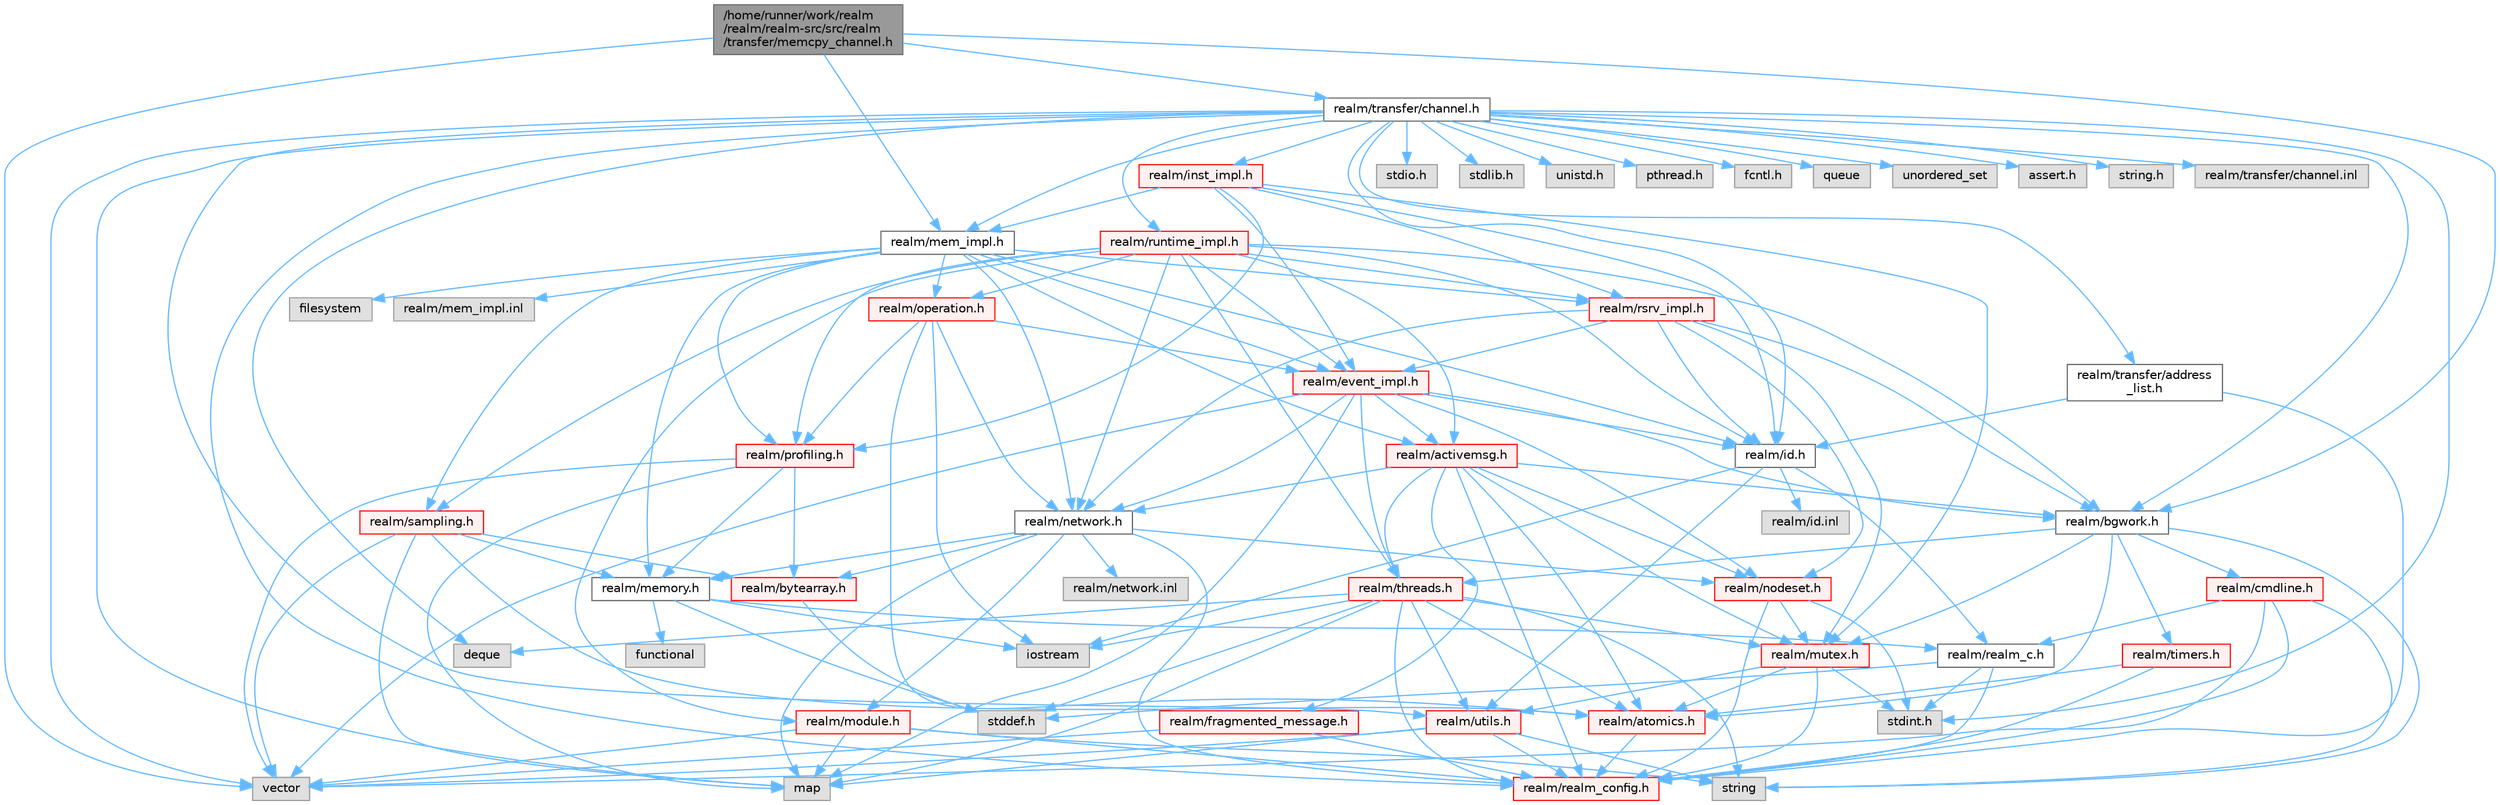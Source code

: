digraph "/home/runner/work/realm/realm/realm-src/src/realm/transfer/memcpy_channel.h"
{
 // LATEX_PDF_SIZE
  bgcolor="transparent";
  edge [fontname=Helvetica,fontsize=10,labelfontname=Helvetica,labelfontsize=10];
  node [fontname=Helvetica,fontsize=10,shape=box,height=0.2,width=0.4];
  Node1 [id="Node000001",label="/home/runner/work/realm\l/realm/realm-src/src/realm\l/transfer/memcpy_channel.h",height=0.2,width=0.4,color="gray40", fillcolor="grey60", style="filled", fontcolor="black",tooltip=" "];
  Node1 -> Node2 [id="edge1_Node000001_Node000002",color="steelblue1",style="solid",tooltip=" "];
  Node2 [id="Node000002",label="vector",height=0.2,width=0.4,color="grey60", fillcolor="#E0E0E0", style="filled",tooltip=" "];
  Node1 -> Node3 [id="edge2_Node000001_Node000003",color="steelblue1",style="solid",tooltip=" "];
  Node3 [id="Node000003",label="realm/mem_impl.h",height=0.2,width=0.4,color="grey40", fillcolor="white", style="filled",URL="$mem__impl_8h.html",tooltip=" "];
  Node3 -> Node4 [id="edge3_Node000003_Node000004",color="steelblue1",style="solid",tooltip=" "];
  Node4 [id="Node000004",label="realm/memory.h",height=0.2,width=0.4,color="grey40", fillcolor="white", style="filled",URL="$memory_8h.html",tooltip=" "];
  Node4 -> Node5 [id="edge4_Node000004_Node000005",color="steelblue1",style="solid",tooltip=" "];
  Node5 [id="Node000005",label="realm/realm_c.h",height=0.2,width=0.4,color="grey40", fillcolor="white", style="filled",URL="$realm__c_8h.html",tooltip=" "];
  Node5 -> Node6 [id="edge5_Node000005_Node000006",color="steelblue1",style="solid",tooltip=" "];
  Node6 [id="Node000006",label="realm/realm_config.h",height=0.2,width=0.4,color="red", fillcolor="#FFF0F0", style="filled",URL="$realm__config_8h.html",tooltip=" "];
  Node5 -> Node9 [id="edge6_Node000005_Node000009",color="steelblue1",style="solid",tooltip=" "];
  Node9 [id="Node000009",label="stddef.h",height=0.2,width=0.4,color="grey60", fillcolor="#E0E0E0", style="filled",tooltip=" "];
  Node5 -> Node10 [id="edge7_Node000005_Node000010",color="steelblue1",style="solid",tooltip=" "];
  Node10 [id="Node000010",label="stdint.h",height=0.2,width=0.4,color="grey60", fillcolor="#E0E0E0", style="filled",tooltip=" "];
  Node4 -> Node9 [id="edge8_Node000004_Node000009",color="steelblue1",style="solid",tooltip=" "];
  Node4 -> Node11 [id="edge9_Node000004_Node000011",color="steelblue1",style="solid",tooltip=" "];
  Node11 [id="Node000011",label="iostream",height=0.2,width=0.4,color="grey60", fillcolor="#E0E0E0", style="filled",tooltip=" "];
  Node4 -> Node12 [id="edge10_Node000004_Node000012",color="steelblue1",style="solid",tooltip=" "];
  Node12 [id="Node000012",label="functional",height=0.2,width=0.4,color="grey60", fillcolor="#E0E0E0", style="filled",tooltip=" "];
  Node3 -> Node13 [id="edge11_Node000003_Node000013",color="steelblue1",style="solid",tooltip=" "];
  Node13 [id="Node000013",label="realm/id.h",height=0.2,width=0.4,color="grey40", fillcolor="white", style="filled",URL="$id_8h.html",tooltip=" "];
  Node13 -> Node5 [id="edge12_Node000013_Node000005",color="steelblue1",style="solid",tooltip=" "];
  Node13 -> Node14 [id="edge13_Node000013_Node000014",color="steelblue1",style="solid",tooltip=" "];
  Node14 [id="Node000014",label="realm/utils.h",height=0.2,width=0.4,color="red", fillcolor="#FFF0F0", style="filled",URL="$utils_8h.html",tooltip=" "];
  Node14 -> Node6 [id="edge14_Node000014_Node000006",color="steelblue1",style="solid",tooltip=" "];
  Node14 -> Node15 [id="edge15_Node000014_Node000015",color="steelblue1",style="solid",tooltip=" "];
  Node15 [id="Node000015",label="string",height=0.2,width=0.4,color="grey60", fillcolor="#E0E0E0", style="filled",tooltip=" "];
  Node14 -> Node2 [id="edge16_Node000014_Node000002",color="steelblue1",style="solid",tooltip=" "];
  Node14 -> Node17 [id="edge17_Node000014_Node000017",color="steelblue1",style="solid",tooltip=" "];
  Node17 [id="Node000017",label="map",height=0.2,width=0.4,color="grey60", fillcolor="#E0E0E0", style="filled",tooltip=" "];
  Node13 -> Node11 [id="edge18_Node000013_Node000011",color="steelblue1",style="solid",tooltip=" "];
  Node13 -> Node22 [id="edge19_Node000013_Node000022",color="steelblue1",style="solid",tooltip=" "];
  Node22 [id="Node000022",label="realm/id.inl",height=0.2,width=0.4,color="grey60", fillcolor="#E0E0E0", style="filled",tooltip=" "];
  Node3 -> Node23 [id="edge20_Node000003_Node000023",color="steelblue1",style="solid",tooltip=" "];
  Node23 [id="Node000023",label="realm/network.h",height=0.2,width=0.4,color="grey40", fillcolor="white", style="filled",URL="$network_8h.html",tooltip=" "];
  Node23 -> Node6 [id="edge21_Node000023_Node000006",color="steelblue1",style="solid",tooltip=" "];
  Node23 -> Node24 [id="edge22_Node000023_Node000024",color="steelblue1",style="solid",tooltip=" "];
  Node24 [id="Node000024",label="realm/module.h",height=0.2,width=0.4,color="red", fillcolor="#FFF0F0", style="filled",URL="$module_8h.html",tooltip=" "];
  Node24 -> Node6 [id="edge23_Node000024_Node000006",color="steelblue1",style="solid",tooltip=" "];
  Node24 -> Node2 [id="edge24_Node000024_Node000002",color="steelblue1",style="solid",tooltip=" "];
  Node24 -> Node15 [id="edge25_Node000024_Node000015",color="steelblue1",style="solid",tooltip=" "];
  Node24 -> Node17 [id="edge26_Node000024_Node000017",color="steelblue1",style="solid",tooltip=" "];
  Node23 -> Node28 [id="edge27_Node000023_Node000028",color="steelblue1",style="solid",tooltip=" "];
  Node28 [id="Node000028",label="realm/nodeset.h",height=0.2,width=0.4,color="red", fillcolor="#FFF0F0", style="filled",URL="$nodeset_8h.html",tooltip=" "];
  Node28 -> Node6 [id="edge28_Node000028_Node000006",color="steelblue1",style="solid",tooltip=" "];
  Node28 -> Node29 [id="edge29_Node000028_Node000029",color="steelblue1",style="solid",tooltip=" "];
  Node29 [id="Node000029",label="realm/mutex.h",height=0.2,width=0.4,color="red", fillcolor="#FFF0F0", style="filled",URL="$mutex_8h.html",tooltip=" "];
  Node29 -> Node6 [id="edge30_Node000029_Node000006",color="steelblue1",style="solid",tooltip=" "];
  Node29 -> Node14 [id="edge31_Node000029_Node000014",color="steelblue1",style="solid",tooltip=" "];
  Node29 -> Node30 [id="edge32_Node000029_Node000030",color="steelblue1",style="solid",tooltip=" "];
  Node30 [id="Node000030",label="realm/atomics.h",height=0.2,width=0.4,color="red", fillcolor="#FFF0F0", style="filled",URL="$atomics_8h.html",tooltip=" "];
  Node30 -> Node6 [id="edge33_Node000030_Node000006",color="steelblue1",style="solid",tooltip=" "];
  Node29 -> Node10 [id="edge34_Node000029_Node000010",color="steelblue1",style="solid",tooltip=" "];
  Node28 -> Node10 [id="edge35_Node000028_Node000010",color="steelblue1",style="solid",tooltip=" "];
  Node23 -> Node4 [id="edge36_Node000023_Node000004",color="steelblue1",style="solid",tooltip=" "];
  Node23 -> Node36 [id="edge37_Node000023_Node000036",color="steelblue1",style="solid",tooltip=" "];
  Node36 [id="Node000036",label="realm/bytearray.h",height=0.2,width=0.4,color="red", fillcolor="#FFF0F0", style="filled",URL="$bytearray_8h.html",tooltip=" "];
  Node36 -> Node9 [id="edge38_Node000036_Node000009",color="steelblue1",style="solid",tooltip=" "];
  Node23 -> Node17 [id="edge39_Node000023_Node000017",color="steelblue1",style="solid",tooltip=" "];
  Node23 -> Node38 [id="edge40_Node000023_Node000038",color="steelblue1",style="solid",tooltip=" "];
  Node38 [id="Node000038",label="realm/network.inl",height=0.2,width=0.4,color="grey60", fillcolor="#E0E0E0", style="filled",tooltip=" "];
  Node3 -> Node39 [id="edge41_Node000003_Node000039",color="steelblue1",style="solid",tooltip=" "];
  Node39 [id="Node000039",label="realm/activemsg.h",height=0.2,width=0.4,color="red", fillcolor="#FFF0F0", style="filled",URL="$activemsg_8h.html",tooltip=" "];
  Node39 -> Node6 [id="edge42_Node000039_Node000006",color="steelblue1",style="solid",tooltip=" "];
  Node39 -> Node40 [id="edge43_Node000039_Node000040",color="steelblue1",style="solid",tooltip=" "];
  Node40 [id="Node000040",label="realm/fragmented_message.h",height=0.2,width=0.4,color="red", fillcolor="#FFF0F0", style="filled",URL="$fragmented__message_8h.html",tooltip="Helper utility for reconstructing large ActiveMessages that were split into multiple network packets."];
  Node40 -> Node6 [id="edge44_Node000040_Node000006",color="steelblue1",style="solid",tooltip=" "];
  Node40 -> Node2 [id="edge45_Node000040_Node000002",color="steelblue1",style="solid",tooltip=" "];
  Node39 -> Node29 [id="edge46_Node000039_Node000029",color="steelblue1",style="solid",tooltip=" "];
  Node39 -> Node28 [id="edge47_Node000039_Node000028",color="steelblue1",style="solid",tooltip=" "];
  Node39 -> Node23 [id="edge48_Node000039_Node000023",color="steelblue1",style="solid",tooltip=" "];
  Node39 -> Node30 [id="edge49_Node000039_Node000030",color="steelblue1",style="solid",tooltip=" "];
  Node39 -> Node47 [id="edge50_Node000039_Node000047",color="steelblue1",style="solid",tooltip=" "];
  Node47 [id="Node000047",label="realm/threads.h",height=0.2,width=0.4,color="red", fillcolor="#FFF0F0", style="filled",URL="$threads_8h.html",tooltip=" "];
  Node47 -> Node6 [id="edge51_Node000047_Node000006",color="steelblue1",style="solid",tooltip=" "];
  Node47 -> Node29 [id="edge52_Node000047_Node000029",color="steelblue1",style="solid",tooltip=" "];
  Node47 -> Node30 [id="edge53_Node000047_Node000030",color="steelblue1",style="solid",tooltip=" "];
  Node47 -> Node14 [id="edge54_Node000047_Node000014",color="steelblue1",style="solid",tooltip=" "];
  Node47 -> Node9 [id="edge55_Node000047_Node000009",color="steelblue1",style="solid",tooltip=" "];
  Node47 -> Node15 [id="edge56_Node000047_Node000015",color="steelblue1",style="solid",tooltip=" "];
  Node47 -> Node17 [id="edge57_Node000047_Node000017",color="steelblue1",style="solid",tooltip=" "];
  Node47 -> Node50 [id="edge58_Node000047_Node000050",color="steelblue1",style="solid",tooltip=" "];
  Node50 [id="Node000050",label="deque",height=0.2,width=0.4,color="grey60", fillcolor="#E0E0E0", style="filled",tooltip=" "];
  Node47 -> Node11 [id="edge59_Node000047_Node000011",color="steelblue1",style="solid",tooltip=" "];
  Node39 -> Node52 [id="edge60_Node000039_Node000052",color="steelblue1",style="solid",tooltip=" "];
  Node52 [id="Node000052",label="realm/bgwork.h",height=0.2,width=0.4,color="grey40", fillcolor="white", style="filled",URL="$bgwork_8h.html",tooltip=" "];
  Node52 -> Node30 [id="edge61_Node000052_Node000030",color="steelblue1",style="solid",tooltip=" "];
  Node52 -> Node47 [id="edge62_Node000052_Node000047",color="steelblue1",style="solid",tooltip=" "];
  Node52 -> Node29 [id="edge63_Node000052_Node000029",color="steelblue1",style="solid",tooltip=" "];
  Node52 -> Node53 [id="edge64_Node000052_Node000053",color="steelblue1",style="solid",tooltip=" "];
  Node53 [id="Node000053",label="realm/cmdline.h",height=0.2,width=0.4,color="red", fillcolor="#FFF0F0", style="filled",URL="$cmdline_8h.html",tooltip=" "];
  Node53 -> Node6 [id="edge65_Node000053_Node000006",color="steelblue1",style="solid",tooltip=" "];
  Node53 -> Node5 [id="edge66_Node000053_Node000005",color="steelblue1",style="solid",tooltip=" "];
  Node53 -> Node2 [id="edge67_Node000053_Node000002",color="steelblue1",style="solid",tooltip=" "];
  Node53 -> Node15 [id="edge68_Node000053_Node000015",color="steelblue1",style="solid",tooltip=" "];
  Node52 -> Node55 [id="edge69_Node000052_Node000055",color="steelblue1",style="solid",tooltip=" "];
  Node55 [id="Node000055",label="realm/timers.h",height=0.2,width=0.4,color="red", fillcolor="#FFF0F0", style="filled",URL="$timers_8h.html",tooltip=" "];
  Node55 -> Node6 [id="edge70_Node000055_Node000006",color="steelblue1",style="solid",tooltip=" "];
  Node55 -> Node30 [id="edge71_Node000055_Node000030",color="steelblue1",style="solid",tooltip=" "];
  Node52 -> Node15 [id="edge72_Node000052_Node000015",color="steelblue1",style="solid",tooltip=" "];
  Node3 -> Node61 [id="edge73_Node000003_Node000061",color="steelblue1",style="solid",tooltip=" "];
  Node61 [id="Node000061",label="realm/operation.h",height=0.2,width=0.4,color="red", fillcolor="#FFF0F0", style="filled",URL="$operation_8h.html",tooltip=" "];
  Node61 -> Node62 [id="edge74_Node000061_Node000062",color="steelblue1",style="solid",tooltip=" "];
  Node62 [id="Node000062",label="realm/profiling.h",height=0.2,width=0.4,color="red", fillcolor="#FFF0F0", style="filled",URL="$profiling_8h.html",tooltip=" "];
  Node62 -> Node2 [id="edge75_Node000062_Node000002",color="steelblue1",style="solid",tooltip=" "];
  Node62 -> Node17 [id="edge76_Node000062_Node000017",color="steelblue1",style="solid",tooltip=" "];
  Node62 -> Node36 [id="edge77_Node000062_Node000036",color="steelblue1",style="solid",tooltip=" "];
  Node62 -> Node4 [id="edge78_Node000062_Node000004",color="steelblue1",style="solid",tooltip=" "];
  Node61 -> Node77 [id="edge79_Node000061_Node000077",color="steelblue1",style="solid",tooltip=" "];
  Node77 [id="Node000077",label="realm/event_impl.h",height=0.2,width=0.4,color="red", fillcolor="#FFF0F0", style="filled",URL="$event__impl_8h.html",tooltip=" "];
  Node77 -> Node13 [id="edge80_Node000077_Node000013",color="steelblue1",style="solid",tooltip=" "];
  Node77 -> Node28 [id="edge81_Node000077_Node000028",color="steelblue1",style="solid",tooltip=" "];
  Node77 -> Node23 [id="edge82_Node000077_Node000023",color="steelblue1",style="solid",tooltip=" "];
  Node77 -> Node39 [id="edge83_Node000077_Node000039",color="steelblue1",style="solid",tooltip=" "];
  Node77 -> Node47 [id="edge84_Node000077_Node000047",color="steelblue1",style="solid",tooltip=" "];
  Node77 -> Node52 [id="edge85_Node000077_Node000052",color="steelblue1",style="solid",tooltip=" "];
  Node77 -> Node2 [id="edge86_Node000077_Node000002",color="steelblue1",style="solid",tooltip=" "];
  Node77 -> Node17 [id="edge87_Node000077_Node000017",color="steelblue1",style="solid",tooltip=" "];
  Node61 -> Node30 [id="edge88_Node000061_Node000030",color="steelblue1",style="solid",tooltip=" "];
  Node61 -> Node23 [id="edge89_Node000061_Node000023",color="steelblue1",style="solid",tooltip=" "];
  Node61 -> Node11 [id="edge90_Node000061_Node000011",color="steelblue1",style="solid",tooltip=" "];
  Node3 -> Node62 [id="edge91_Node000003_Node000062",color="steelblue1",style="solid",tooltip=" "];
  Node3 -> Node89 [id="edge92_Node000003_Node000089",color="steelblue1",style="solid",tooltip=" "];
  Node89 [id="Node000089",label="realm/sampling.h",height=0.2,width=0.4,color="red", fillcolor="#FFF0F0", style="filled",URL="$sampling_8h.html",tooltip=" "];
  Node89 -> Node2 [id="edge93_Node000089_Node000002",color="steelblue1",style="solid",tooltip=" "];
  Node89 -> Node17 [id="edge94_Node000089_Node000017",color="steelblue1",style="solid",tooltip=" "];
  Node89 -> Node36 [id="edge95_Node000089_Node000036",color="steelblue1",style="solid",tooltip=" "];
  Node89 -> Node4 [id="edge96_Node000089_Node000004",color="steelblue1",style="solid",tooltip=" "];
  Node89 -> Node30 [id="edge97_Node000089_Node000030",color="steelblue1",style="solid",tooltip=" "];
  Node3 -> Node77 [id="edge98_Node000003_Node000077",color="steelblue1",style="solid",tooltip=" "];
  Node3 -> Node91 [id="edge99_Node000003_Node000091",color="steelblue1",style="solid",tooltip=" "];
  Node91 [id="Node000091",label="realm/rsrv_impl.h",height=0.2,width=0.4,color="red", fillcolor="#FFF0F0", style="filled",URL="$rsrv__impl_8h.html",tooltip=" "];
  Node91 -> Node13 [id="edge100_Node000091_Node000013",color="steelblue1",style="solid",tooltip=" "];
  Node91 -> Node23 [id="edge101_Node000091_Node000023",color="steelblue1",style="solid",tooltip=" "];
  Node91 -> Node28 [id="edge102_Node000091_Node000028",color="steelblue1",style="solid",tooltip=" "];
  Node91 -> Node29 [id="edge103_Node000091_Node000029",color="steelblue1",style="solid",tooltip=" "];
  Node91 -> Node52 [id="edge104_Node000091_Node000052",color="steelblue1",style="solid",tooltip=" "];
  Node91 -> Node77 [id="edge105_Node000091_Node000077",color="steelblue1",style="solid",tooltip=" "];
  Node3 -> Node94 [id="edge106_Node000003_Node000094",color="steelblue1",style="solid",tooltip=" "];
  Node94 [id="Node000094",label="filesystem",height=0.2,width=0.4,color="grey60", fillcolor="#E0E0E0", style="filled",tooltip=" "];
  Node3 -> Node95 [id="edge107_Node000003_Node000095",color="steelblue1",style="solid",tooltip=" "];
  Node95 [id="Node000095",label="realm/mem_impl.inl",height=0.2,width=0.4,color="grey60", fillcolor="#E0E0E0", style="filled",tooltip=" "];
  Node1 -> Node52 [id="edge108_Node000001_Node000052",color="steelblue1",style="solid",tooltip=" "];
  Node1 -> Node96 [id="edge109_Node000001_Node000096",color="steelblue1",style="solid",tooltip=" "];
  Node96 [id="Node000096",label="realm/transfer/channel.h",height=0.2,width=0.4,color="grey40", fillcolor="white", style="filled",URL="$channel_8h.html",tooltip=" "];
  Node96 -> Node6 [id="edge110_Node000096_Node000006",color="steelblue1",style="solid",tooltip=" "];
  Node96 -> Node97 [id="edge111_Node000096_Node000097",color="steelblue1",style="solid",tooltip=" "];
  Node97 [id="Node000097",label="stdio.h",height=0.2,width=0.4,color="grey60", fillcolor="#E0E0E0", style="filled",tooltip=" "];
  Node96 -> Node98 [id="edge112_Node000096_Node000098",color="steelblue1",style="solid",tooltip=" "];
  Node98 [id="Node000098",label="stdlib.h",height=0.2,width=0.4,color="grey60", fillcolor="#E0E0E0", style="filled",tooltip=" "];
  Node96 -> Node10 [id="edge113_Node000096_Node000010",color="steelblue1",style="solid",tooltip=" "];
  Node96 -> Node99 [id="edge114_Node000096_Node000099",color="steelblue1",style="solid",tooltip=" "];
  Node99 [id="Node000099",label="unistd.h",height=0.2,width=0.4,color="grey60", fillcolor="#E0E0E0", style="filled",tooltip=" "];
  Node96 -> Node100 [id="edge115_Node000096_Node000100",color="steelblue1",style="solid",tooltip=" "];
  Node100 [id="Node000100",label="pthread.h",height=0.2,width=0.4,color="grey60", fillcolor="#E0E0E0", style="filled",tooltip=" "];
  Node96 -> Node101 [id="edge116_Node000096_Node000101",color="steelblue1",style="solid",tooltip=" "];
  Node101 [id="Node000101",label="fcntl.h",height=0.2,width=0.4,color="grey60", fillcolor="#E0E0E0", style="filled",tooltip=" "];
  Node96 -> Node17 [id="edge117_Node000096_Node000017",color="steelblue1",style="solid",tooltip=" "];
  Node96 -> Node2 [id="edge118_Node000096_Node000002",color="steelblue1",style="solid",tooltip=" "];
  Node96 -> Node50 [id="edge119_Node000096_Node000050",color="steelblue1",style="solid",tooltip=" "];
  Node96 -> Node102 [id="edge120_Node000096_Node000102",color="steelblue1",style="solid",tooltip=" "];
  Node102 [id="Node000102",label="queue",height=0.2,width=0.4,color="grey60", fillcolor="#E0E0E0", style="filled",tooltip=" "];
  Node96 -> Node103 [id="edge121_Node000096_Node000103",color="steelblue1",style="solid",tooltip=" "];
  Node103 [id="Node000103",label="unordered_set",height=0.2,width=0.4,color="grey60", fillcolor="#E0E0E0", style="filled",tooltip=" "];
  Node96 -> Node104 [id="edge122_Node000096_Node000104",color="steelblue1",style="solid",tooltip=" "];
  Node104 [id="Node000104",label="assert.h",height=0.2,width=0.4,color="grey60", fillcolor="#E0E0E0", style="filled",tooltip=" "];
  Node96 -> Node105 [id="edge123_Node000096_Node000105",color="steelblue1",style="solid",tooltip=" "];
  Node105 [id="Node000105",label="string.h",height=0.2,width=0.4,color="grey60", fillcolor="#E0E0E0", style="filled",tooltip=" "];
  Node96 -> Node13 [id="edge124_Node000096_Node000013",color="steelblue1",style="solid",tooltip=" "];
  Node96 -> Node106 [id="edge125_Node000096_Node000106",color="steelblue1",style="solid",tooltip=" "];
  Node106 [id="Node000106",label="realm/runtime_impl.h",height=0.2,width=0.4,color="red", fillcolor="#FFF0F0", style="filled",URL="$runtime__impl_8h.html",tooltip=" "];
  Node106 -> Node13 [id="edge126_Node000106_Node000013",color="steelblue1",style="solid",tooltip=" "];
  Node106 -> Node23 [id="edge127_Node000106_Node000023",color="steelblue1",style="solid",tooltip=" "];
  Node106 -> Node61 [id="edge128_Node000106_Node000061",color="steelblue1",style="solid",tooltip=" "];
  Node106 -> Node62 [id="edge129_Node000106_Node000062",color="steelblue1",style="solid",tooltip=" "];
  Node106 -> Node77 [id="edge130_Node000106_Node000077",color="steelblue1",style="solid",tooltip=" "];
  Node106 -> Node91 [id="edge131_Node000106_Node000091",color="steelblue1",style="solid",tooltip=" "];
  Node106 -> Node47 [id="edge132_Node000106_Node000047",color="steelblue1",style="solid",tooltip=" "];
  Node106 -> Node89 [id="edge133_Node000106_Node000089",color="steelblue1",style="solid",tooltip=" "];
  Node106 -> Node24 [id="edge134_Node000106_Node000024",color="steelblue1",style="solid",tooltip=" "];
  Node106 -> Node52 [id="edge135_Node000106_Node000052",color="steelblue1",style="solid",tooltip=" "];
  Node106 -> Node39 [id="edge136_Node000106_Node000039",color="steelblue1",style="solid",tooltip=" "];
  Node96 -> Node3 [id="edge137_Node000096_Node000003",color="steelblue1",style="solid",tooltip=" "];
  Node96 -> Node137 [id="edge138_Node000096_Node000137",color="steelblue1",style="solid",tooltip=" "];
  Node137 [id="Node000137",label="realm/inst_impl.h",height=0.2,width=0.4,color="red", fillcolor="#FFF0F0", style="filled",URL="$inst__impl_8h.html",tooltip=" "];
  Node137 -> Node13 [id="edge139_Node000137_Node000013",color="steelblue1",style="solid",tooltip=" "];
  Node137 -> Node29 [id="edge140_Node000137_Node000029",color="steelblue1",style="solid",tooltip=" "];
  Node137 -> Node91 [id="edge141_Node000137_Node000091",color="steelblue1",style="solid",tooltip=" "];
  Node137 -> Node77 [id="edge142_Node000137_Node000077",color="steelblue1",style="solid",tooltip=" "];
  Node137 -> Node62 [id="edge143_Node000137_Node000062",color="steelblue1",style="solid",tooltip=" "];
  Node137 -> Node3 [id="edge144_Node000137_Node000003",color="steelblue1",style="solid",tooltip=" "];
  Node96 -> Node52 [id="edge145_Node000096_Node000052",color="steelblue1",style="solid",tooltip=" "];
  Node96 -> Node14 [id="edge146_Node000096_Node000014",color="steelblue1",style="solid",tooltip=" "];
  Node96 -> Node141 [id="edge147_Node000096_Node000141",color="steelblue1",style="solid",tooltip=" "];
  Node141 [id="Node000141",label="realm/transfer/address\l_list.h",height=0.2,width=0.4,color="grey40", fillcolor="white", style="filled",URL="$address__list_8h.html",tooltip=" "];
  Node141 -> Node6 [id="edge148_Node000141_Node000006",color="steelblue1",style="solid",tooltip=" "];
  Node141 -> Node13 [id="edge149_Node000141_Node000013",color="steelblue1",style="solid",tooltip=" "];
  Node96 -> Node142 [id="edge150_Node000096_Node000142",color="steelblue1",style="solid",tooltip=" "];
  Node142 [id="Node000142",label="realm/transfer/channel.inl",height=0.2,width=0.4,color="grey60", fillcolor="#E0E0E0", style="filled",tooltip=" "];
}
